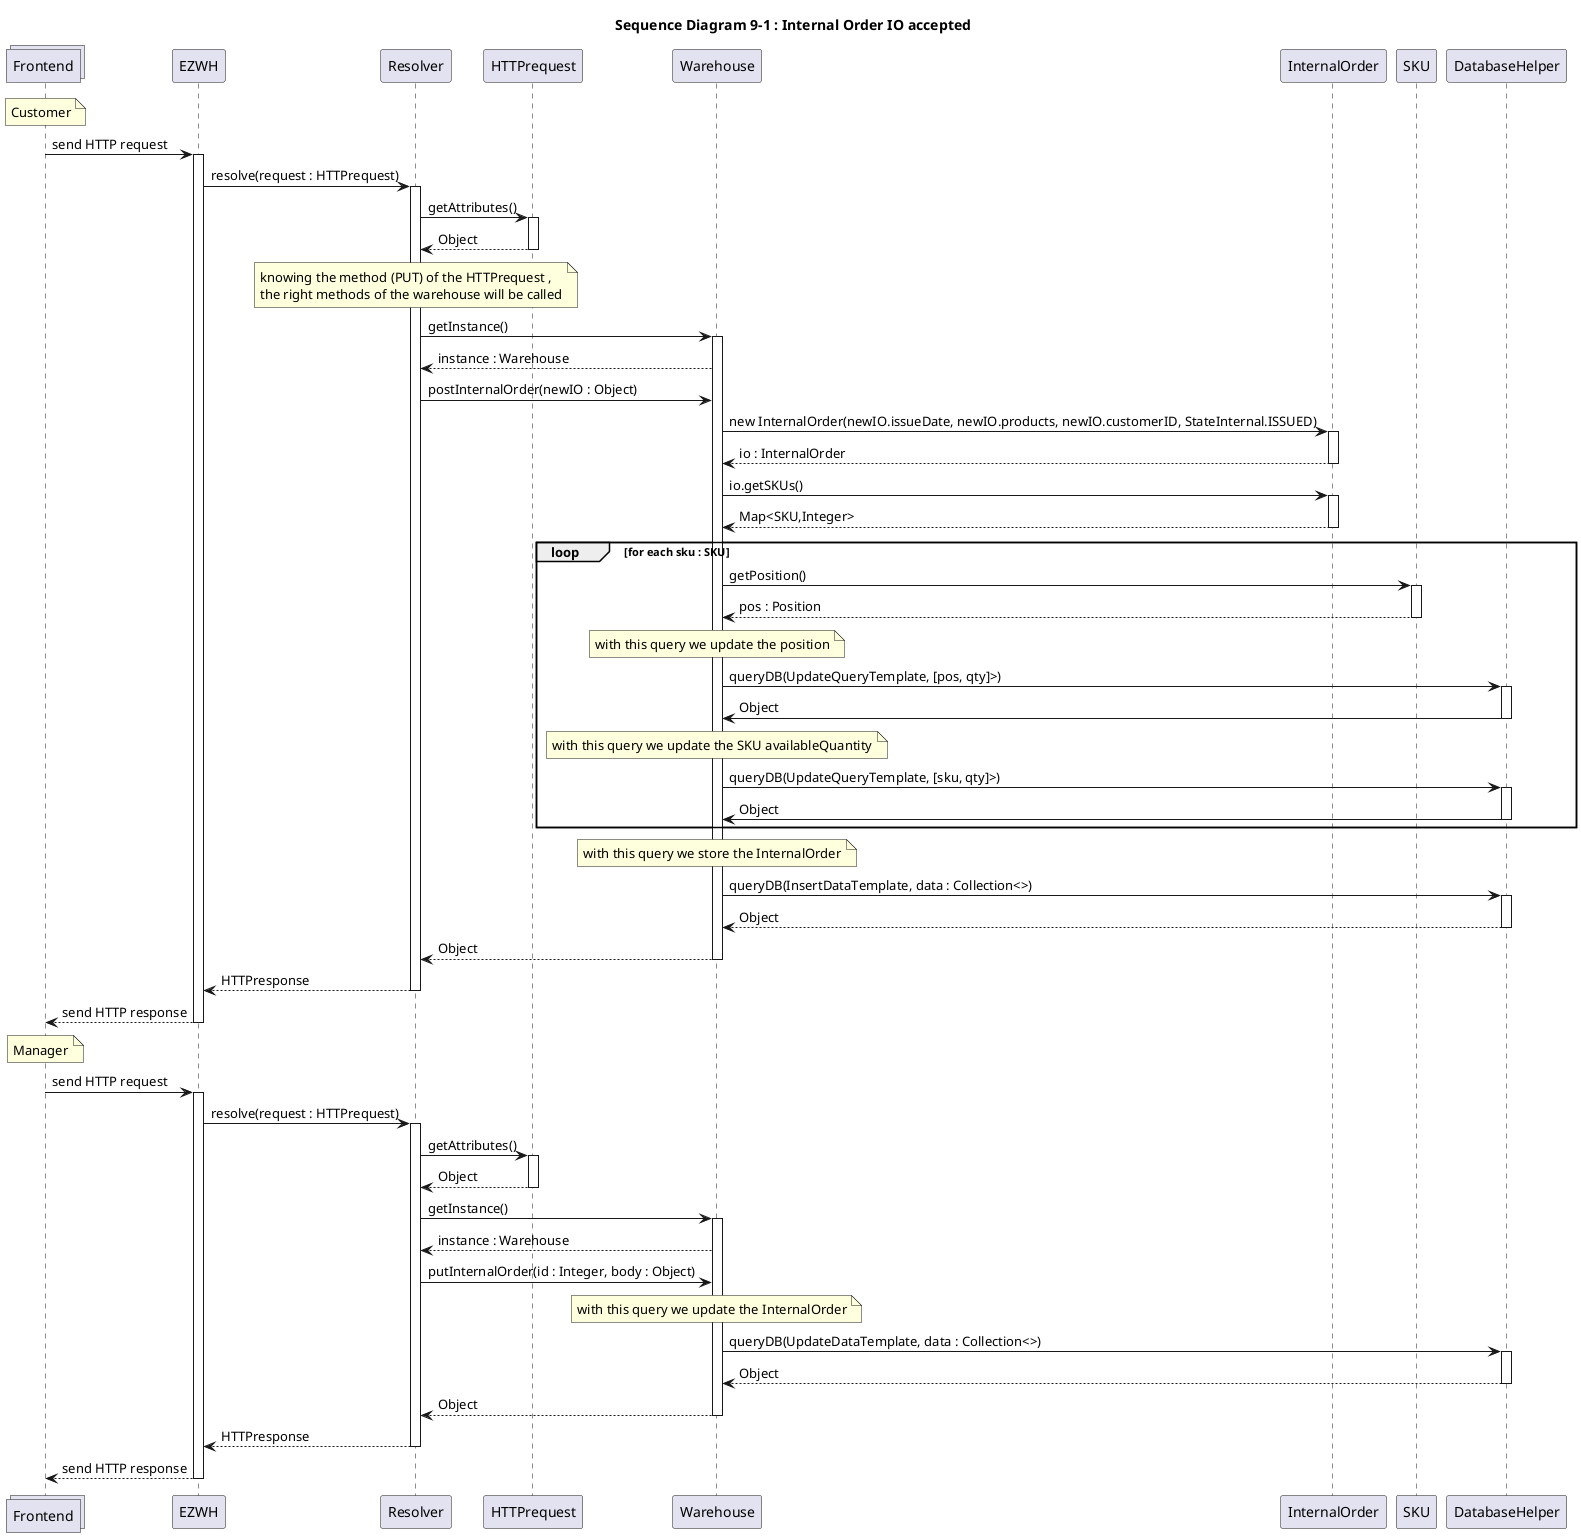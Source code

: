 @startuml

title Sequence Diagram 9-1 : Internal Order IO accepted
collections Frontend    as Frontend

note over Frontend
    Customer
end note
Frontend -> EZWH  : send HTTP request
activate EZWH 
    EZWH -> Resolver : resolve(request : HTTPrequest)
    activate Resolver
        Resolver -> HTTPrequest : getAttributes()
        activate HTTPrequest
            HTTPrequest --> Resolver : Object
        deactivate HTTPrequest
        note over Resolver  
        knowing the method (PUT) of the HTTPrequest , 
        the right methods of the warehouse will be called
        end note
        Resolver -> Warehouse : getInstance()
        activate Warehouse 
            Warehouse --> Resolver : instance : Warehouse
            Resolver -> Warehouse : postInternalOrder(newIO : Object)

            Warehouse -> InternalOrder : new InternalOrder(newIO.issueDate, newIO.products, newIO.customerID, StateInternal.ISSUED)
            activate InternalOrder
                InternalOrder --> Warehouse : io : InternalOrder
            deactivate InternalOrder
            Warehouse -> InternalOrder : io.getSKUs()
            activate InternalOrder
                InternalOrder --> Warehouse : Map<SKU,Integer>
            deactivate InternalOrder
            loop for each sku : SKU
                Warehouse -> SKU : getPosition()
                activate SKU
                    SKU --> Warehouse : pos : Position
                deactivate SKU

                note over Warehouse
                    with this query we update the position
                end note 
                Warehouse -> DatabaseHelper : queryDB(UpdateQueryTemplate, [pos, qty]>)
                activate DatabaseHelper
                DatabaseHelper -> Warehouse : Object
                deactivate DatabaseHelper

                note over Warehouse
                   with this query we update the SKU availableQuantity
                end note 
                Warehouse -> DatabaseHelper : queryDB(UpdateQueryTemplate, [sku, qty]>)
                activate DatabaseHelper
                DatabaseHelper -> Warehouse : Object
                deactivate DatabaseHelper
            end
            note over Warehouse
                with this query we store the InternalOrder
            end note 
            Warehouse -> DatabaseHelper : queryDB(InsertDataTemplate, data : Collection<>)
            activate DatabaseHelper
                DatabaseHelper --> Warehouse : Object
            deactivate DatabaseHelper
            Warehouse --> Resolver : Object
        deactivate Warehouse
        Resolver --> EZWH : HTTPresponse
    deactivate Resolver
    EZWH --> Frontend : send HTTP response
deactivate EZWH

note over Frontend
Manager
end note
Frontend -> EZWH  : send HTTP request
activate EZWH 
    EZWH -> Resolver : resolve(request : HTTPrequest)
    activate Resolver
        Resolver -> HTTPrequest : getAttributes()
        activate HTTPrequest
            HTTPrequest --> Resolver : Object
        deactivate HTTPrequest
        
        Resolver -> Warehouse : getInstance()
        activate Warehouse 
            Warehouse --> Resolver : instance : Warehouse
            Resolver -> Warehouse : putInternalOrder(id : Integer, body : Object)
            note over Warehouse
                with this query we update the InternalOrder
            end note 
            Warehouse -> DatabaseHelper : queryDB(UpdateDataTemplate, data : Collection<>)
            activate DatabaseHelper
                DatabaseHelper --> Warehouse : Object
            deactivate DatabaseHelper
            Warehouse --> Resolver : Object
        deactivate Warehouse
        Resolver --> EZWH : HTTPresponse
    deactivate Resolver
    EZWH --> Frontend : send HTTP response
deactivate EZWH